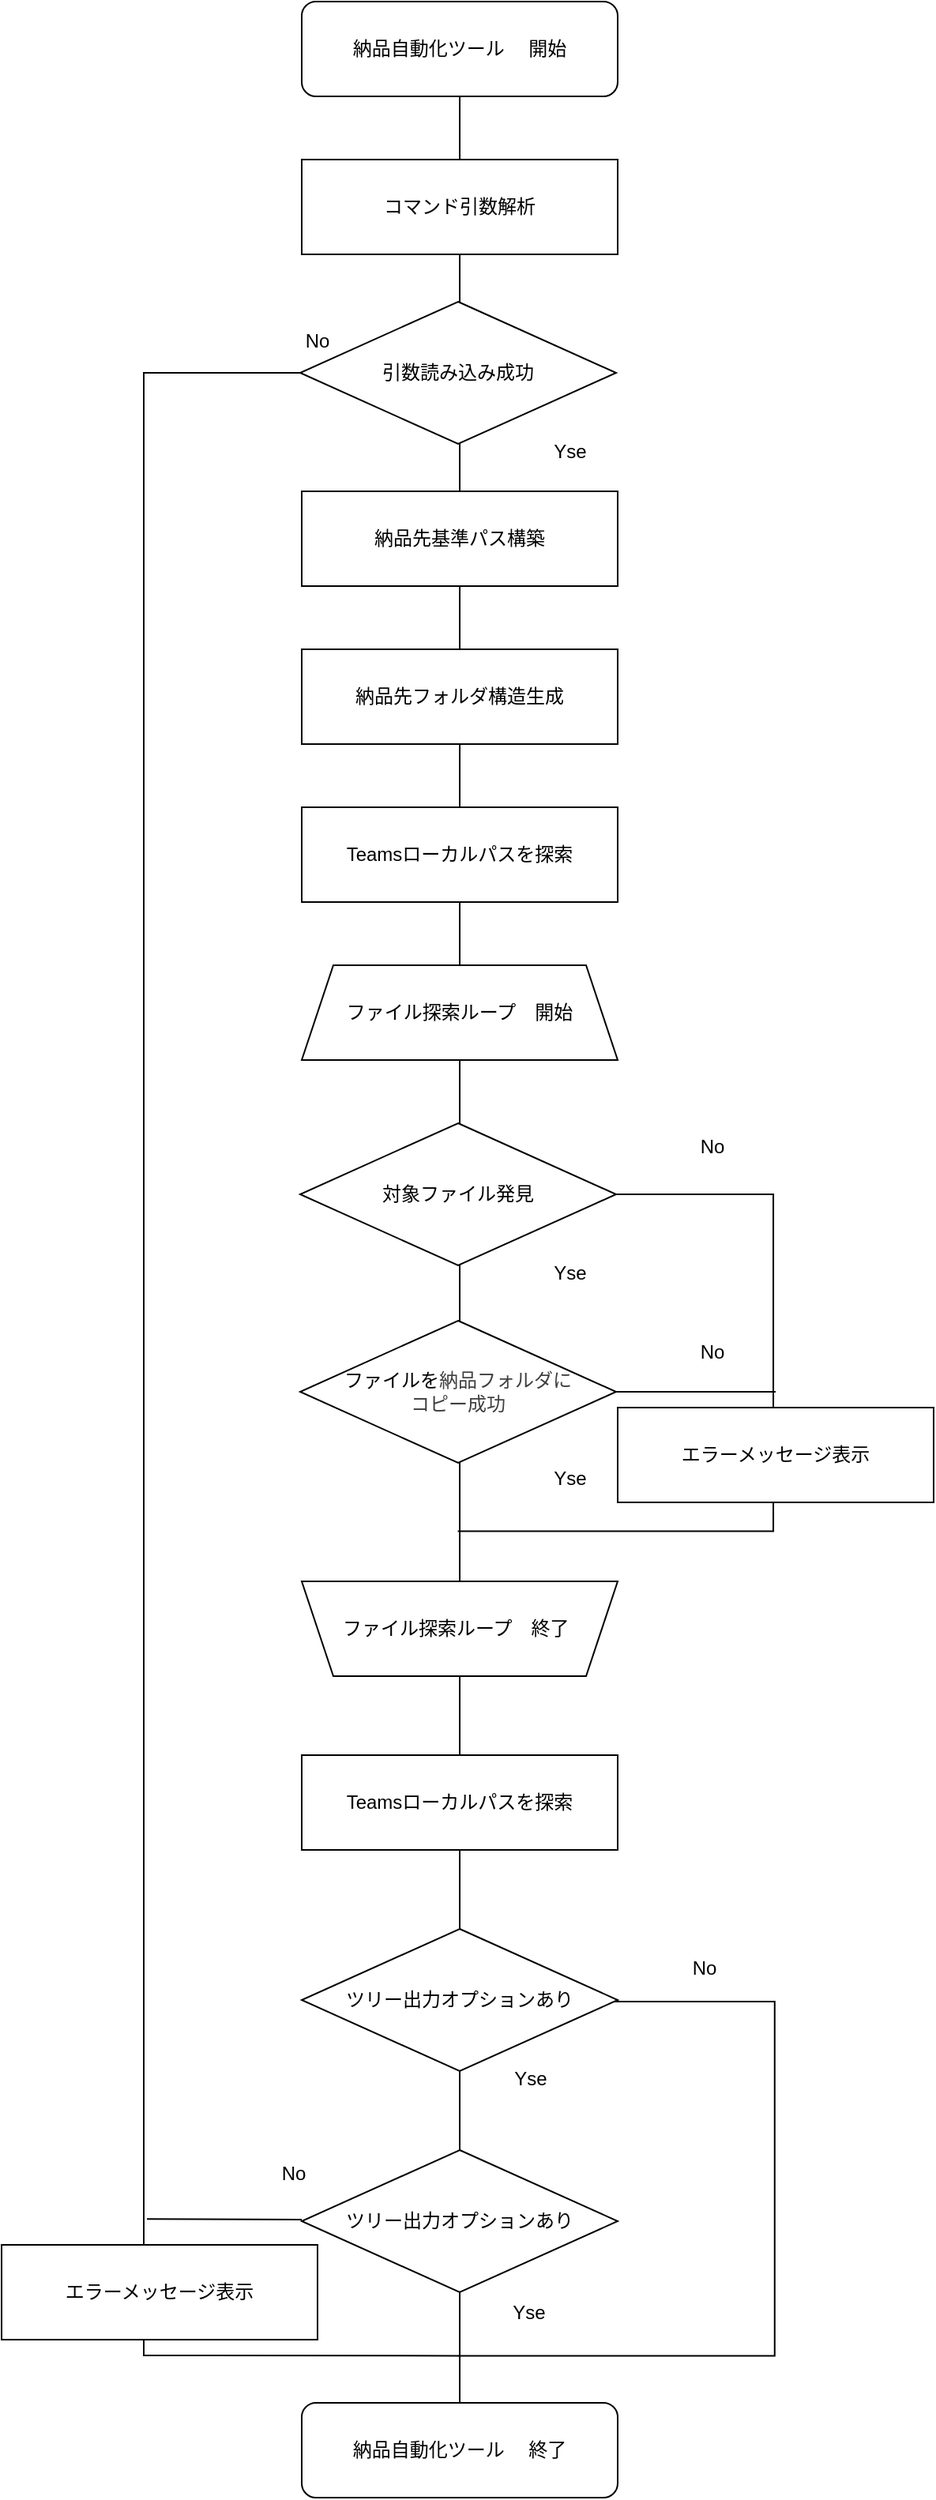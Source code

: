 <mxfile>
    <diagram id="5KguWczJvEx9j2RqB4Og" name="ページ1">
        <mxGraphModel dx="2275" dy="667" grid="1" gridSize="10" guides="1" tooltips="1" connect="1" arrows="1" fold="1" page="1" pageScale="1" pageWidth="827" pageHeight="1169" math="0" shadow="0">
            <root>
                <mxCell id="0"/>
                <mxCell id="1" parent="0"/>
                <mxCell id="62" value="" style="group" vertex="1" connectable="0" parent="1">
                    <mxGeometry y="220" width="300" height="1290" as="geometry"/>
                </mxCell>
                <mxCell id="42" value="" style="group" vertex="1" connectable="0" parent="62">
                    <mxGeometry width="300" height="1290" as="geometry"/>
                </mxCell>
                <mxCell id="11" value="Yse" style="text;html=1;align=center;verticalAlign=middle;whiteSpace=wrap;rounded=0;" vertex="1" parent="42">
                    <mxGeometry x="239.554" y="70" width="60.446" height="30" as="geometry"/>
                </mxCell>
                <mxCell id="15" value="No" style="text;html=1;align=center;verticalAlign=middle;whiteSpace=wrap;rounded=0;" vertex="1" parent="42">
                    <mxGeometry x="80.454" width="60.446" height="30" as="geometry"/>
                </mxCell>
                <mxCell id="64" value="" style="group" vertex="1" connectable="0" parent="42">
                    <mxGeometry y="35" width="142.48" height="1255" as="geometry"/>
                </mxCell>
                <mxCell id="63" value="" style="endArrow=none;html=1;exitX=0.014;exitY=0.928;exitDx=0;exitDy=0;exitPerimeter=0;" edge="1" parent="64">
                    <mxGeometry width="50" height="50" relative="1" as="geometry">
                        <mxPoint x="1.995" y="1168.64" as="sourcePoint"/>
                        <mxPoint x="100" y="1169" as="targetPoint"/>
                    </mxGeometry>
                </mxCell>
                <mxCell id="68" value="" style="group" vertex="1" connectable="0" parent="64">
                    <mxGeometry x="-90" width="232.48" height="1255" as="geometry"/>
                </mxCell>
                <mxCell id="9" value="" style="shape=partialRectangle;whiteSpace=wrap;html=1;bottom=0;right=0;fillColor=none;rotation=0;" vertex="1" parent="68">
                    <mxGeometry x="90" width="142.48" height="1255" as="geometry"/>
                </mxCell>
                <mxCell id="65" value="エラーメッセージ表示" style="rounded=0;whiteSpace=wrap;html=1;" vertex="1" parent="68">
                    <mxGeometry y="1185" width="200" height="60" as="geometry"/>
                </mxCell>
                <mxCell id="60" value="" style="group" vertex="1" connectable="0" parent="1">
                    <mxGeometry x="199.815" y="1250" width="199.57" height="260.195" as="geometry"/>
                </mxCell>
                <mxCell id="49" value="" style="shape=partialRectangle;whiteSpace=wrap;html=1;bottom=1;right=1;left=1;top=0;fillColor=none;routingCenterX=-0.5;rotation=-90;" vertex="1" parent="60">
                    <mxGeometry x="-12.305" y="48.32" width="224.18" height="199.57" as="geometry"/>
                </mxCell>
                <mxCell id="50" value="No" style="text;html=1;align=center;verticalAlign=middle;whiteSpace=wrap;rounded=0;" vertex="1" parent="60">
                    <mxGeometry x="140.068" width="30.117" height="30.001" as="geometry"/>
                </mxCell>
                <mxCell id="51" value="Yse" style="text;html=1;align=center;verticalAlign=middle;whiteSpace=wrap;rounded=0;" vertex="1" parent="60">
                    <mxGeometry x="30.182" y="70.004" width="30.117" height="30.001" as="geometry"/>
                </mxCell>
                <mxCell id="44" value="" style="group" vertex="1" connectable="0" parent="1">
                    <mxGeometry x="199.305" y="730" width="300.695" height="258.255" as="geometry"/>
                </mxCell>
                <mxCell id="40" value="" style="group" vertex="1" connectable="0" parent="44">
                    <mxGeometry width="300.695" height="258.255" as="geometry"/>
                </mxCell>
                <mxCell id="20" value="No" style="text;html=1;align=center;verticalAlign=middle;whiteSpace=wrap;rounded=0;" vertex="1" parent="40">
                    <mxGeometry x="130.695" width="60" height="30" as="geometry"/>
                </mxCell>
                <mxCell id="23" value="Yse" style="text;html=1;align=center;verticalAlign=middle;whiteSpace=wrap;rounded=0;" vertex="1" parent="40">
                    <mxGeometry x="40.695" y="210" width="60" height="30" as="geometry"/>
                </mxCell>
                <mxCell id="24" value="No" style="text;html=1;align=center;verticalAlign=middle;whiteSpace=wrap;rounded=0;" vertex="1" parent="40">
                    <mxGeometry x="130.695" y="130" width="60" height="30" as="geometry"/>
                </mxCell>
                <mxCell id="67" value="" style="group" vertex="1" connectable="0" parent="40">
                    <mxGeometry x="2.842e-14" y="45.005" width="300.695" height="213.25" as="geometry"/>
                </mxCell>
                <mxCell id="35" value="" style="shape=partialRectangle;whiteSpace=wrap;html=1;bottom=1;right=1;left=1;top=0;fillColor=none;routingCenterX=-0.5;rotation=-90;" vertex="1" parent="67">
                    <mxGeometry x="-7.015" y="7.015" width="213.25" height="199.22" as="geometry"/>
                </mxCell>
                <mxCell id="66" value="エラーメッセージ表示" style="rounded=0;whiteSpace=wrap;html=1;" vertex="1" parent="67">
                    <mxGeometry x="100.695" y="134.995" width="200" height="60" as="geometry"/>
                </mxCell>
                <mxCell id="43" value="" style="endArrow=none;html=1;entryX=1;entryY=0.5;entryDx=0;entryDy=0;" edge="1" parent="44" target="22">
                    <mxGeometry width="50" height="50" relative="1" as="geometry">
                        <mxPoint x="200.695" y="170" as="sourcePoint"/>
                        <mxPoint x="-79.305" y="110" as="targetPoint"/>
                    </mxGeometry>
                </mxCell>
                <mxCell id="28" value="" style="endArrow=none;html=1;entryX=0.5;entryY=1;entryDx=0;entryDy=0;" edge="1" parent="1" source="7" target="2">
                    <mxGeometry width="50" height="50" relative="1" as="geometry">
                        <mxPoint x="200" y="1120" as="sourcePoint"/>
                        <mxPoint x="510" y="330" as="targetPoint"/>
                    </mxGeometry>
                </mxCell>
                <mxCell id="7" value="納品自動化ツール　 終了" style="rounded=1;whiteSpace=wrap;html=1;" vertex="1" parent="1">
                    <mxGeometry x="100" y="1540" width="200" height="60" as="geometry"/>
                </mxCell>
                <mxCell id="19" value="Yse" style="text;html=1;align=center;verticalAlign=middle;whiteSpace=wrap;rounded=0;" vertex="1" parent="1">
                    <mxGeometry x="240" y="810" width="60" height="30" as="geometry"/>
                </mxCell>
                <mxCell id="21" value="Teamsローカルパスを探索" style="rounded=0;whiteSpace=wrap;html=1;" vertex="1" parent="1">
                    <mxGeometry x="100" y="1130" width="200" height="60" as="geometry"/>
                </mxCell>
                <mxCell id="37" value="" style="group" vertex="1" connectable="0" parent="1">
                    <mxGeometry x="100" y="1020" width="200" height="60" as="geometry"/>
                </mxCell>
                <mxCell id="5" value="" style="shape=trapezoid;perimeter=trapezoidPerimeter;whiteSpace=wrap;html=1;fixedSize=1;rotation=-180;" vertex="1" parent="37">
                    <mxGeometry width="200" height="60" as="geometry"/>
                </mxCell>
                <mxCell id="36" value="&lt;span style=&quot;color: rgb(0, 0, 0); text-align: center;&quot;&gt;ファイル探索ループ　終了&lt;/span&gt;" style="text;strokeColor=none;fillColor=none;align=left;verticalAlign=middle;spacingLeft=4;spacingRight=4;overflow=hidden;points=[[0,0.5],[1,0.5]];portConstraint=eastwest;rotatable=0;whiteSpace=wrap;html=1;" vertex="1" parent="37">
                    <mxGeometry x="20" width="160" height="60" as="geometry"/>
                </mxCell>
                <mxCell id="39" value="" style="group" vertex="1" connectable="0" parent="1">
                    <mxGeometry x="99" y="20" width="201" height="925" as="geometry"/>
                </mxCell>
                <mxCell id="2" value="納品自動化ツール　 開始" style="rounded=1;whiteSpace=wrap;html=1;" vertex="1" parent="39">
                    <mxGeometry x="1" width="200" height="60" as="geometry"/>
                </mxCell>
                <mxCell id="3" value="納品先基準パス構築" style="rounded=0;whiteSpace=wrap;html=1;" vertex="1" parent="39">
                    <mxGeometry x="1" y="310" width="200" height="60" as="geometry"/>
                </mxCell>
                <mxCell id="4" value="ファイル探索ループ　開始" style="shape=trapezoid;perimeter=trapezoidPerimeter;whiteSpace=wrap;html=1;fixedSize=1;" vertex="1" parent="39">
                    <mxGeometry x="1" y="610" width="200" height="60" as="geometry"/>
                </mxCell>
                <mxCell id="8" value="コマンド引数解析" style="rounded=0;whiteSpace=wrap;html=1;" vertex="1" parent="39">
                    <mxGeometry x="1" y="100" width="200" height="60" as="geometry"/>
                </mxCell>
                <mxCell id="13" value="引数読み込み成功" style="rhombus;whiteSpace=wrap;html=1;" vertex="1" parent="39">
                    <mxGeometry y="190" width="200" height="90" as="geometry"/>
                </mxCell>
                <mxCell id="16" value="納品先フォルダ構造生成" style="rounded=0;whiteSpace=wrap;html=1;" vertex="1" parent="39">
                    <mxGeometry x="1" y="410" width="200" height="60" as="geometry"/>
                </mxCell>
                <mxCell id="17" value="Teamsローカルパスを探索" style="rounded=0;whiteSpace=wrap;html=1;" vertex="1" parent="39">
                    <mxGeometry x="1" y="510" width="200" height="60" as="geometry"/>
                </mxCell>
                <mxCell id="18" value="対象ファイル発見" style="rhombus;whiteSpace=wrap;html=1;" vertex="1" parent="39">
                    <mxGeometry y="710" width="200" height="90" as="geometry"/>
                </mxCell>
                <mxCell id="22" value="ファイルを&lt;span style=&quot;color: rgb(63, 63, 63); background-color: transparent;&quot;&gt;納品フォルダに&lt;/span&gt;&lt;div&gt;&lt;span style=&quot;color: rgb(63, 63, 63); background-color: transparent;&quot;&gt;コピー成功&lt;/span&gt;&lt;/div&gt;" style="rhombus;whiteSpace=wrap;html=1;" vertex="1" parent="39">
                    <mxGeometry y="835" width="200" height="90" as="geometry"/>
                </mxCell>
                <mxCell id="46" value="ツリー出力オプションあり" style="rhombus;whiteSpace=wrap;html=1;" vertex="1" parent="1">
                    <mxGeometry x="100" y="1240" width="200" height="90" as="geometry"/>
                </mxCell>
                <mxCell id="57" value="ツリー出力オプションあり" style="rhombus;whiteSpace=wrap;html=1;" vertex="1" parent="1">
                    <mxGeometry x="100" y="1380" width="200" height="90" as="geometry"/>
                </mxCell>
                <mxCell id="58" value="No" style="text;html=1;align=center;verticalAlign=middle;whiteSpace=wrap;rounded=0;" vertex="1" parent="1">
                    <mxGeometry x="80.003" y="1380.0" width="30.117" height="30.001" as="geometry"/>
                </mxCell>
                <mxCell id="59" value="Yse" style="text;html=1;align=center;verticalAlign=middle;whiteSpace=wrap;rounded=0;" vertex="1" parent="1">
                    <mxGeometry x="228.917" y="1467.894" width="30.117" height="30.001" as="geometry"/>
                </mxCell>
                <mxCell id="61" value="" style="endArrow=none;html=1;exitX=0;exitY=1;exitDx=0;exitDy=0;entryX=0;entryY=0;entryDx=0;entryDy=0;" edge="1" parent="1" source="9" target="49">
                    <mxGeometry width="50" height="50" relative="1" as="geometry">
                        <mxPoint x="100" y="1470" as="sourcePoint"/>
                        <mxPoint x="150" y="1420" as="targetPoint"/>
                    </mxGeometry>
                </mxCell>
            </root>
        </mxGraphModel>
    </diagram>
</mxfile>